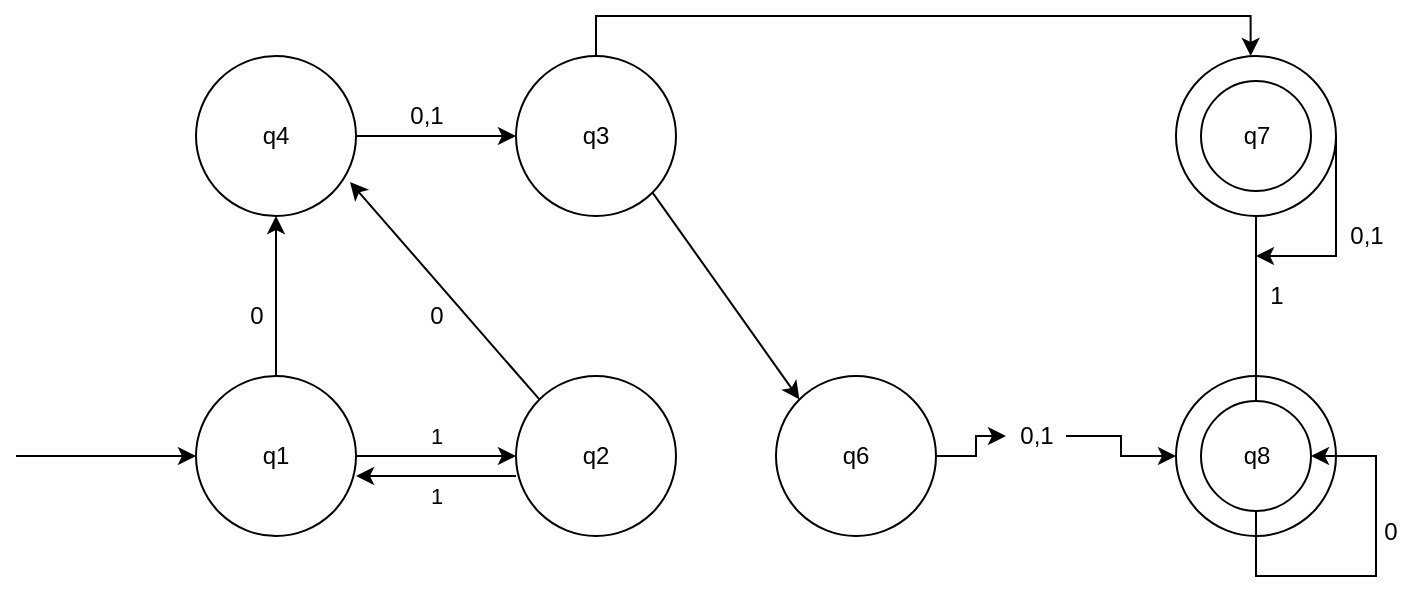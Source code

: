 <mxfile version="13.7.7" type="github">
  <diagram id="S4E2LuzO3eiDdY1ENHtB" name="Page-1">
    <mxGraphModel dx="782" dy="1606" grid="1" gridSize="10" guides="1" tooltips="1" connect="1" arrows="1" fold="1" page="1" pageScale="1" pageWidth="827" pageHeight="1169" math="0" shadow="0">
      <root>
        <mxCell id="0" />
        <mxCell id="1" parent="0" />
        <mxCell id="3VcMCvWeGGqvSIJNMYXc-23" value="q8" style="ellipse;whiteSpace=wrap;html=1;aspect=fixed;" vertex="1" parent="1">
          <mxGeometry x="710" y="150" width="80" height="80" as="geometry" />
        </mxCell>
        <mxCell id="3VcMCvWeGGqvSIJNMYXc-28" value="" style="edgeStyle=orthogonalEdgeStyle;rounded=0;orthogonalLoop=1;jettySize=auto;html=1;" edge="1" parent="1" source="3VcMCvWeGGqvSIJNMYXc-25" target="3VcMCvWeGGqvSIJNMYXc-27">
          <mxGeometry relative="1" as="geometry" />
        </mxCell>
        <mxCell id="3VcMCvWeGGqvSIJNMYXc-36" style="edgeStyle=orthogonalEdgeStyle;rounded=0;orthogonalLoop=1;jettySize=auto;html=1;entryX=1;entryY=0.5;entryDx=0;entryDy=0;" edge="1" parent="1" source="3VcMCvWeGGqvSIJNMYXc-25" target="3VcMCvWeGGqvSIJNMYXc-25">
          <mxGeometry relative="1" as="geometry">
            <mxPoint x="840" y="320" as="targetPoint" />
            <Array as="points">
              <mxPoint x="750" y="250" />
              <mxPoint x="810" y="250" />
              <mxPoint x="810" y="190" />
            </Array>
          </mxGeometry>
        </mxCell>
        <mxCell id="3VcMCvWeGGqvSIJNMYXc-25" value="q8" style="ellipse;whiteSpace=wrap;html=1;aspect=fixed;" vertex="1" parent="1">
          <mxGeometry x="722.5" y="162.5" width="55" height="55" as="geometry" />
        </mxCell>
        <mxCell id="3VcMCvWeGGqvSIJNMYXc-1" value="" style="endArrow=classic;html=1;" edge="1" parent="1" target="3VcMCvWeGGqvSIJNMYXc-2">
          <mxGeometry width="50" height="50" relative="1" as="geometry">
            <mxPoint x="130" y="190" as="sourcePoint" />
            <mxPoint x="200" y="190" as="targetPoint" />
          </mxGeometry>
        </mxCell>
        <mxCell id="3VcMCvWeGGqvSIJNMYXc-4" value="" style="edgeStyle=orthogonalEdgeStyle;rounded=0;orthogonalLoop=1;jettySize=auto;html=1;" edge="1" parent="1" source="3VcMCvWeGGqvSIJNMYXc-2" target="3VcMCvWeGGqvSIJNMYXc-3">
          <mxGeometry relative="1" as="geometry" />
        </mxCell>
        <mxCell id="3VcMCvWeGGqvSIJNMYXc-7" value="" style="edgeStyle=orthogonalEdgeStyle;rounded=0;orthogonalLoop=1;jettySize=auto;html=1;" edge="1" parent="1" source="3VcMCvWeGGqvSIJNMYXc-2" target="3VcMCvWeGGqvSIJNMYXc-6">
          <mxGeometry relative="1" as="geometry">
            <Array as="points">
              <mxPoint x="340" y="190" />
              <mxPoint x="340" y="190" />
            </Array>
          </mxGeometry>
        </mxCell>
        <mxCell id="3VcMCvWeGGqvSIJNMYXc-8" value="1" style="edgeLabel;html=1;align=center;verticalAlign=middle;resizable=0;points=[];" vertex="1" connectable="0" parent="3VcMCvWeGGqvSIJNMYXc-7">
          <mxGeometry x="0.742" relative="1" as="geometry">
            <mxPoint x="-30" y="-10" as="offset" />
          </mxGeometry>
        </mxCell>
        <mxCell id="3VcMCvWeGGqvSIJNMYXc-2" value="q1" style="ellipse;whiteSpace=wrap;html=1;aspect=fixed;" vertex="1" parent="1">
          <mxGeometry x="220" y="150" width="80" height="80" as="geometry" />
        </mxCell>
        <mxCell id="3VcMCvWeGGqvSIJNMYXc-15" value="" style="edgeStyle=orthogonalEdgeStyle;rounded=0;orthogonalLoop=1;jettySize=auto;html=1;" edge="1" parent="1" source="3VcMCvWeGGqvSIJNMYXc-3" target="3VcMCvWeGGqvSIJNMYXc-14">
          <mxGeometry relative="1" as="geometry" />
        </mxCell>
        <mxCell id="3VcMCvWeGGqvSIJNMYXc-3" value="q4" style="ellipse;whiteSpace=wrap;html=1;aspect=fixed;" vertex="1" parent="1">
          <mxGeometry x="220" y="-10" width="80" height="80" as="geometry" />
        </mxCell>
        <mxCell id="3VcMCvWeGGqvSIJNMYXc-5" value="0" style="text;html=1;align=center;verticalAlign=middle;resizable=0;points=[];autosize=1;" vertex="1" parent="1">
          <mxGeometry x="240" y="110" width="20" height="20" as="geometry" />
        </mxCell>
        <mxCell id="3VcMCvWeGGqvSIJNMYXc-6" value="q2" style="ellipse;whiteSpace=wrap;html=1;aspect=fixed;" vertex="1" parent="1">
          <mxGeometry x="380" y="150" width="80" height="80" as="geometry" />
        </mxCell>
        <mxCell id="3VcMCvWeGGqvSIJNMYXc-9" value="" style="endArrow=classic;html=1;" edge="1" parent="1">
          <mxGeometry width="50" height="50" relative="1" as="geometry">
            <mxPoint x="380" y="200" as="sourcePoint" />
            <mxPoint x="300" y="200" as="targetPoint" />
          </mxGeometry>
        </mxCell>
        <mxCell id="3VcMCvWeGGqvSIJNMYXc-10" value="1" style="edgeLabel;html=1;align=center;verticalAlign=middle;resizable=0;points=[];" vertex="1" connectable="0" parent="3VcMCvWeGGqvSIJNMYXc-9">
          <mxGeometry x="0.508" y="-3" relative="1" as="geometry">
            <mxPoint x="20" y="13" as="offset" />
          </mxGeometry>
        </mxCell>
        <mxCell id="3VcMCvWeGGqvSIJNMYXc-12" value="" style="endArrow=classic;html=1;exitX=0;exitY=0;exitDx=0;exitDy=0;" edge="1" parent="1" source="3VcMCvWeGGqvSIJNMYXc-6">
          <mxGeometry width="50" height="50" relative="1" as="geometry">
            <mxPoint x="380" y="240" as="sourcePoint" />
            <mxPoint x="297" y="53" as="targetPoint" />
          </mxGeometry>
        </mxCell>
        <mxCell id="3VcMCvWeGGqvSIJNMYXc-13" value="0" style="text;html=1;align=center;verticalAlign=middle;resizable=0;points=[];autosize=1;" vertex="1" parent="1">
          <mxGeometry x="330" y="110" width="20" height="20" as="geometry" />
        </mxCell>
        <mxCell id="3VcMCvWeGGqvSIJNMYXc-17" style="edgeStyle=orthogonalEdgeStyle;rounded=0;orthogonalLoop=1;jettySize=auto;html=1;" edge="1" parent="1" source="3VcMCvWeGGqvSIJNMYXc-14">
          <mxGeometry relative="1" as="geometry">
            <mxPoint x="747.33" y="-10" as="targetPoint" />
            <Array as="points">
              <mxPoint x="420" y="-30" />
              <mxPoint x="747" y="-30" />
            </Array>
          </mxGeometry>
        </mxCell>
        <mxCell id="3VcMCvWeGGqvSIJNMYXc-14" value="q3" style="ellipse;whiteSpace=wrap;html=1;aspect=fixed;" vertex="1" parent="1">
          <mxGeometry x="380" y="-10" width="80" height="80" as="geometry" />
        </mxCell>
        <mxCell id="3VcMCvWeGGqvSIJNMYXc-16" value="0,1" style="text;html=1;align=center;verticalAlign=middle;resizable=0;points=[];autosize=1;" vertex="1" parent="1">
          <mxGeometry x="320" y="10" width="30" height="20" as="geometry" />
        </mxCell>
        <mxCell id="3VcMCvWeGGqvSIJNMYXc-24" value="" style="edgeStyle=orthogonalEdgeStyle;rounded=0;orthogonalLoop=1;jettySize=auto;html=1;" edge="1" parent="1" source="3VcMCvWeGGqvSIJNMYXc-38" target="3VcMCvWeGGqvSIJNMYXc-23">
          <mxGeometry relative="1" as="geometry" />
        </mxCell>
        <mxCell id="3VcMCvWeGGqvSIJNMYXc-22" value="q6" style="ellipse;whiteSpace=wrap;html=1;aspect=fixed;" vertex="1" parent="1">
          <mxGeometry x="510" y="150" width="80" height="80" as="geometry" />
        </mxCell>
        <mxCell id="3VcMCvWeGGqvSIJNMYXc-33" style="edgeStyle=orthogonalEdgeStyle;rounded=0;orthogonalLoop=1;jettySize=auto;html=1;" edge="1" parent="1" source="3VcMCvWeGGqvSIJNMYXc-26">
          <mxGeometry relative="1" as="geometry">
            <mxPoint x="750" y="90" as="targetPoint" />
            <Array as="points">
              <mxPoint x="790" y="90" />
            </Array>
          </mxGeometry>
        </mxCell>
        <mxCell id="3VcMCvWeGGqvSIJNMYXc-26" value="q8" style="ellipse;whiteSpace=wrap;html=1;aspect=fixed;" vertex="1" parent="1">
          <mxGeometry x="710" y="-10" width="80" height="80" as="geometry" />
        </mxCell>
        <mxCell id="3VcMCvWeGGqvSIJNMYXc-27" value="q7" style="ellipse;whiteSpace=wrap;html=1;aspect=fixed;" vertex="1" parent="1">
          <mxGeometry x="722.5" y="2.5" width="55" height="55" as="geometry" />
        </mxCell>
        <mxCell id="3VcMCvWeGGqvSIJNMYXc-29" value="1" style="text;html=1;align=center;verticalAlign=middle;resizable=0;points=[];autosize=1;" vertex="1" parent="1">
          <mxGeometry x="750" y="100" width="20" height="20" as="geometry" />
        </mxCell>
        <mxCell id="3VcMCvWeGGqvSIJNMYXc-34" value="0,1" style="text;html=1;align=center;verticalAlign=middle;resizable=0;points=[];autosize=1;" vertex="1" parent="1">
          <mxGeometry x="790" y="70" width="30" height="20" as="geometry" />
        </mxCell>
        <mxCell id="3VcMCvWeGGqvSIJNMYXc-37" value="0" style="text;html=1;align=center;verticalAlign=middle;resizable=0;points=[];autosize=1;" vertex="1" parent="1">
          <mxGeometry x="807" y="217.5" width="20" height="20" as="geometry" />
        </mxCell>
        <mxCell id="3VcMCvWeGGqvSIJNMYXc-38" value="0,1" style="text;html=1;align=center;verticalAlign=middle;resizable=0;points=[];autosize=1;" vertex="1" parent="1">
          <mxGeometry x="625" y="170" width="30" height="20" as="geometry" />
        </mxCell>
        <mxCell id="3VcMCvWeGGqvSIJNMYXc-39" value="" style="edgeStyle=orthogonalEdgeStyle;rounded=0;orthogonalLoop=1;jettySize=auto;html=1;" edge="1" parent="1" source="3VcMCvWeGGqvSIJNMYXc-22" target="3VcMCvWeGGqvSIJNMYXc-38">
          <mxGeometry relative="1" as="geometry">
            <mxPoint x="590" y="190" as="sourcePoint" />
            <mxPoint x="710" y="190" as="targetPoint" />
          </mxGeometry>
        </mxCell>
        <mxCell id="3VcMCvWeGGqvSIJNMYXc-41" value="" style="endArrow=classic;html=1;exitX=1;exitY=1;exitDx=0;exitDy=0;entryX=0;entryY=0;entryDx=0;entryDy=0;" edge="1" parent="1" source="3VcMCvWeGGqvSIJNMYXc-14" target="3VcMCvWeGGqvSIJNMYXc-22">
          <mxGeometry width="50" height="50" relative="1" as="geometry">
            <mxPoint x="480" y="160" as="sourcePoint" />
            <mxPoint x="530" y="110" as="targetPoint" />
          </mxGeometry>
        </mxCell>
      </root>
    </mxGraphModel>
  </diagram>
</mxfile>
